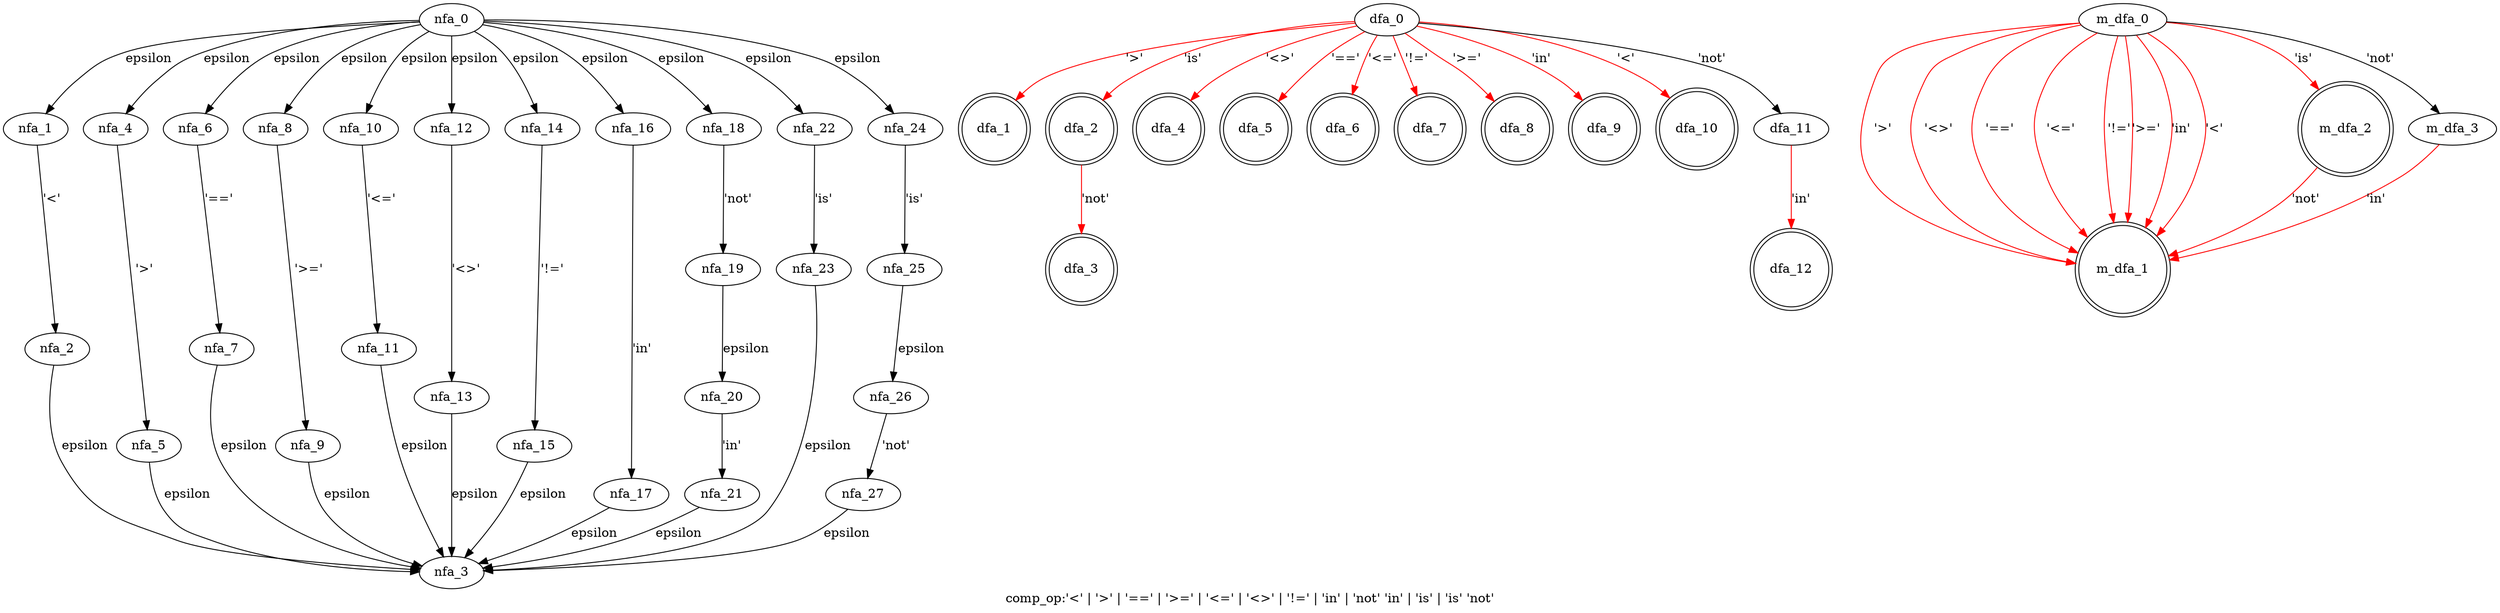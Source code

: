 digraph comp_op {
 graph[label="comp_op:'<' | '>' | '==' | '>=' | '<=' | '<>' | '!=' | 'in' | 'not' 'in' | 'is' | 'is' 'not'"]
 subgraph comp_op_nfa {
  nfa_0->nfa_1[label="epsilon"]
  nfa_1->nfa_2[label="'<'"]
  nfa_2->nfa_3[label="epsilon"]
  nfa_0->nfa_4[label="epsilon"]
  nfa_4->nfa_5[label="'>'"]
  nfa_5->nfa_3[label="epsilon"]
  nfa_0->nfa_6[label="epsilon"]
  nfa_6->nfa_7[label="'=='"]
  nfa_7->nfa_3[label="epsilon"]
  nfa_0->nfa_8[label="epsilon"]
  nfa_8->nfa_9[label="'>='"]
  nfa_9->nfa_3[label="epsilon"]
  nfa_0->nfa_10[label="epsilon"]
  nfa_10->nfa_11[label="'<='"]
  nfa_11->nfa_3[label="epsilon"]
  nfa_0->nfa_12[label="epsilon"]
  nfa_12->nfa_13[label="'<>'"]
  nfa_13->nfa_3[label="epsilon"]
  nfa_0->nfa_14[label="epsilon"]
  nfa_14->nfa_15[label="'!='"]
  nfa_15->nfa_3[label="epsilon"]
  nfa_0->nfa_16[label="epsilon"]
  nfa_16->nfa_17[label="'in'"]
  nfa_17->nfa_3[label="epsilon"]
  nfa_0->nfa_18[label="epsilon"]
  nfa_18->nfa_19[label="'not'"]
  nfa_19->nfa_20[label="epsilon"]
  nfa_20->nfa_21[label="'in'"]
  nfa_21->nfa_3[label="epsilon"]
  nfa_0->nfa_22[label="epsilon"]
  nfa_22->nfa_23[label="'is'"]
  nfa_23->nfa_3[label="epsilon"]
  nfa_0->nfa_24[label="epsilon"]
  nfa_24->nfa_25[label="'is'"]
  nfa_25->nfa_26[label="epsilon"]
  nfa_26->nfa_27[label="'not'"]
  nfa_27->nfa_3[label="epsilon"]
  }
 subgraph comp_op_dfa {
  dfa_0->dfa_1[label="'>'",color=red]
  dfa_0->dfa_2[label="'is'",color=red]
  dfa_2->dfa_3[label="'not'",color=red]
  dfa_0->dfa_4[label="'<>'",color=red]
  dfa_0->dfa_5[label="'=='",color=red]
  dfa_0->dfa_6[label="'<='",color=red]
  dfa_0->dfa_7[label="'!='",color=red]
  dfa_0->dfa_8[label="'>='",color=red]
  dfa_0->dfa_9[label="'in'",color=red]
  dfa_0->dfa_10[label="'<'",color=red]
  dfa_0->dfa_11[label="'not'"]
  dfa_11->dfa_12[label="'in'",color=red]
  dfa_1[shape=doublecircle]
  dfa_2[shape=doublecircle]
  dfa_3[shape=doublecircle]
  dfa_4[shape=doublecircle]
  dfa_5[shape=doublecircle]
  dfa_6[shape=doublecircle]
  dfa_7[shape=doublecircle]
  dfa_8[shape=doublecircle]
  dfa_9[shape=doublecircle]
  dfa_10[shape=doublecircle]
  dfa_12[shape=doublecircle]
  }
 subgraph comp_op_m_dfa {
  m_dfa_0->m_dfa_1[label="'>'",color=red]
  m_dfa_0->m_dfa_1[label="'<>'",color=red]
  m_dfa_0->m_dfa_1[label="'=='",color=red]
  m_dfa_0->m_dfa_1[label="'<='",color=red]
  m_dfa_0->m_dfa_1[label="'!='",color=red]
  m_dfa_0->m_dfa_1[label="'>='",color=red]
  m_dfa_0->m_dfa_1[label="'in'",color=red]
  m_dfa_0->m_dfa_1[label="'<'",color=red]
  m_dfa_0->m_dfa_2[label="'is'",color=red]
  m_dfa_2->m_dfa_1[label="'not'",color=red]
  m_dfa_0->m_dfa_3[label="'not'"]
  m_dfa_3->m_dfa_1[label="'in'",color=red]
  m_dfa_1[shape=doublecircle]
  m_dfa_2[shape=doublecircle]
  }
}
